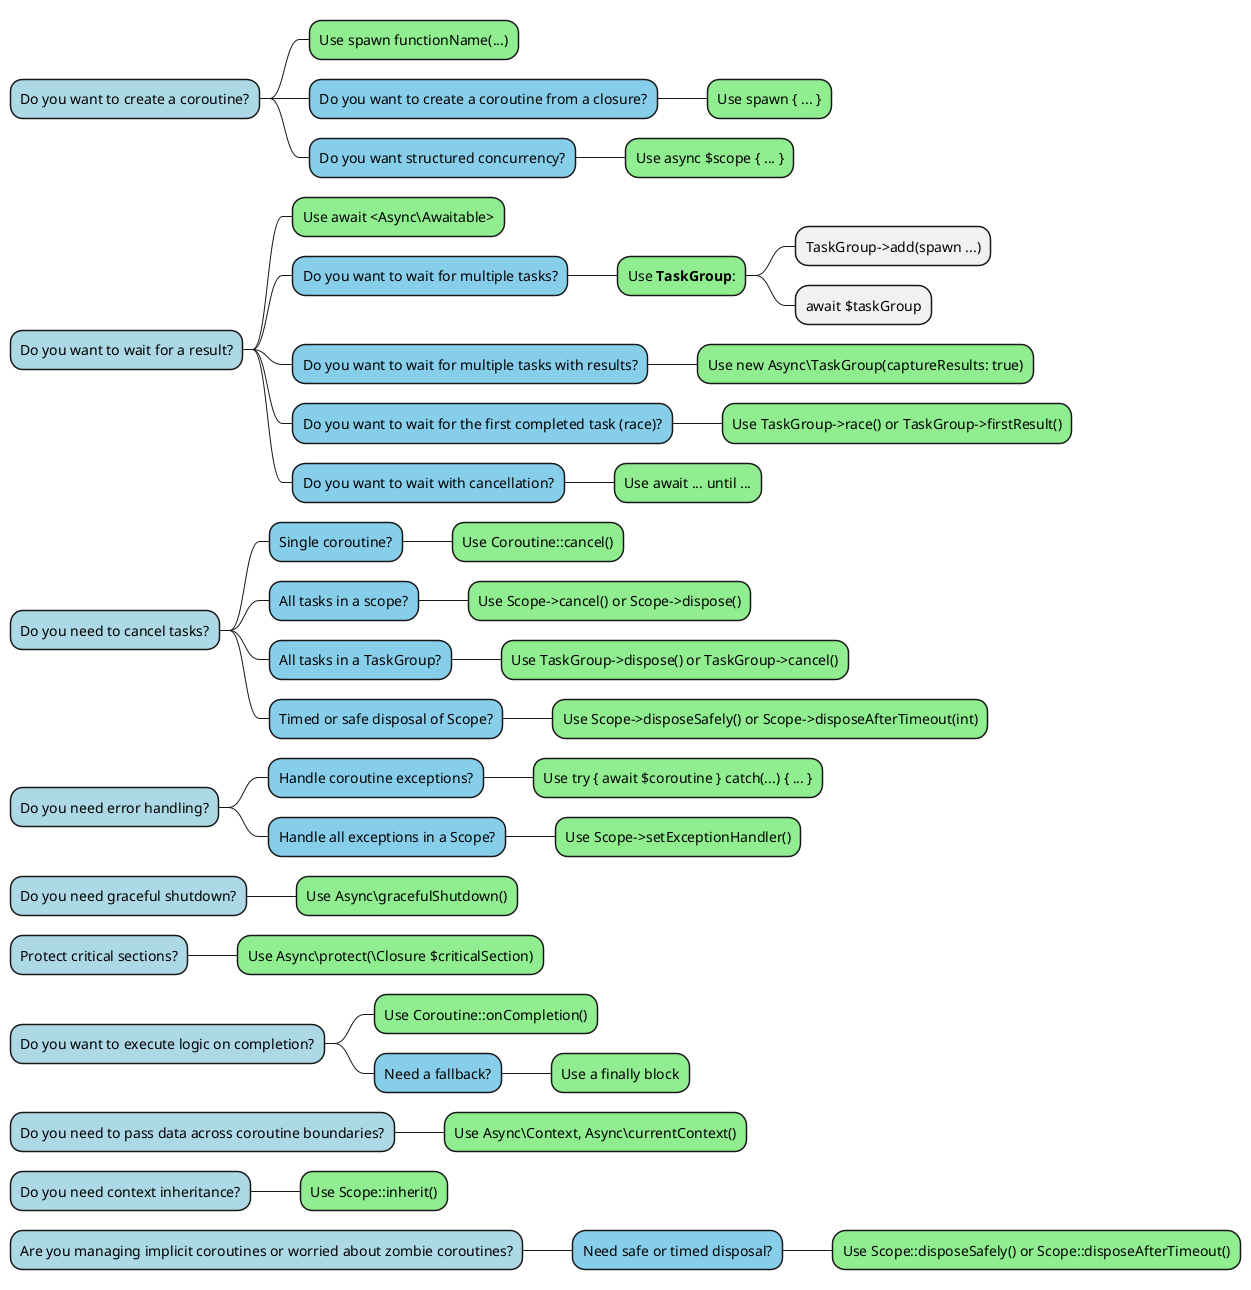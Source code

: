 @startuml

@startmindmap
*[#lightblue] Do you want to create a coroutine?
**[#lightgreen] Use spawn functionName(...)
**[#87CEEB] Do you want to create a coroutine from a closure?
***[#lightgreen] Use spawn { ... }
**[#87CEEB] Do you want structured concurrency?
***[#lightgreen] Use async $scope { ... }

*[#lightblue] Do you want to wait for a result?
**[#lightgreen] Use await <Async\Awaitable>
**[#87CEEB] Do you want to wait for multiple tasks?
***[#lightgreen] Use **TaskGroup**:
**** TaskGroup->add(spawn ...)
**** await $taskGroup
**[#87CEEB] Do you want to wait for multiple tasks with results?
***[#lightgreen] Use new Async\TaskGroup(captureResults: true)
**[#87CEEB] Do you want to wait for the first completed task (race)?
***[#lightgreen] Use TaskGroup->race() or TaskGroup->firstResult()
**[#87CEEB] Do you want to wait with cancellation?
***[#lightgreen] Use await ... until ...

*[#lightblue] Do you need to cancel tasks?
**[#87CEEB] Single coroutine?
***[#lightgreen] Use Coroutine::cancel()
**[#87CEEB] All tasks in a scope?
***[#lightgreen] Use Scope->cancel() or Scope->dispose()
**[#87CEEB] All tasks in a TaskGroup?
***[#lightgreen] Use TaskGroup->dispose() or TaskGroup->cancel()
**[#87CEEB] Timed or safe disposal of Scope?
***[#lightgreen] Use Scope->disposeSafely() or Scope->disposeAfterTimeout(int)

*[#lightblue] Do you need error handling?
**[#87CEEB] Handle coroutine exceptions?
***[#lightgreen] Use try { await $coroutine } catch(...) { ... }
**[#87CEEB] Handle all exceptions in a Scope?
***[#lightgreen] Use Scope->setExceptionHandler()

*[#lightblue] Do you need graceful shutdown?
**[#lightgreen] Use Async\gracefulShutdown()

*[#lightblue] Protect critical sections?
**[#lightgreen] Use Async\protect(\Closure $criticalSection)

*[#lightblue] Do you want to execute logic on completion?
**[#lightgreen] Use Coroutine::onCompletion()
**[#87CEEB] Need a fallback?
***[#lightgreen] Use a finally block

*[#lightblue] Do you need to pass data across coroutine boundaries?
**[#lightgreen] Use Async\Context, Async\currentContext()

*[#lightblue] Do you need context inheritance?
**[#lightgreen] Use Scope::inherit()

*[#lightblue] Are you managing implicit coroutines or worried about zombie coroutines?
**[#87CEEB] Need safe or timed disposal?
***[#lightgreen] Use Scope::disposeSafely() or Scope::disposeAfterTimeout()
@endmindmap

@enduml
